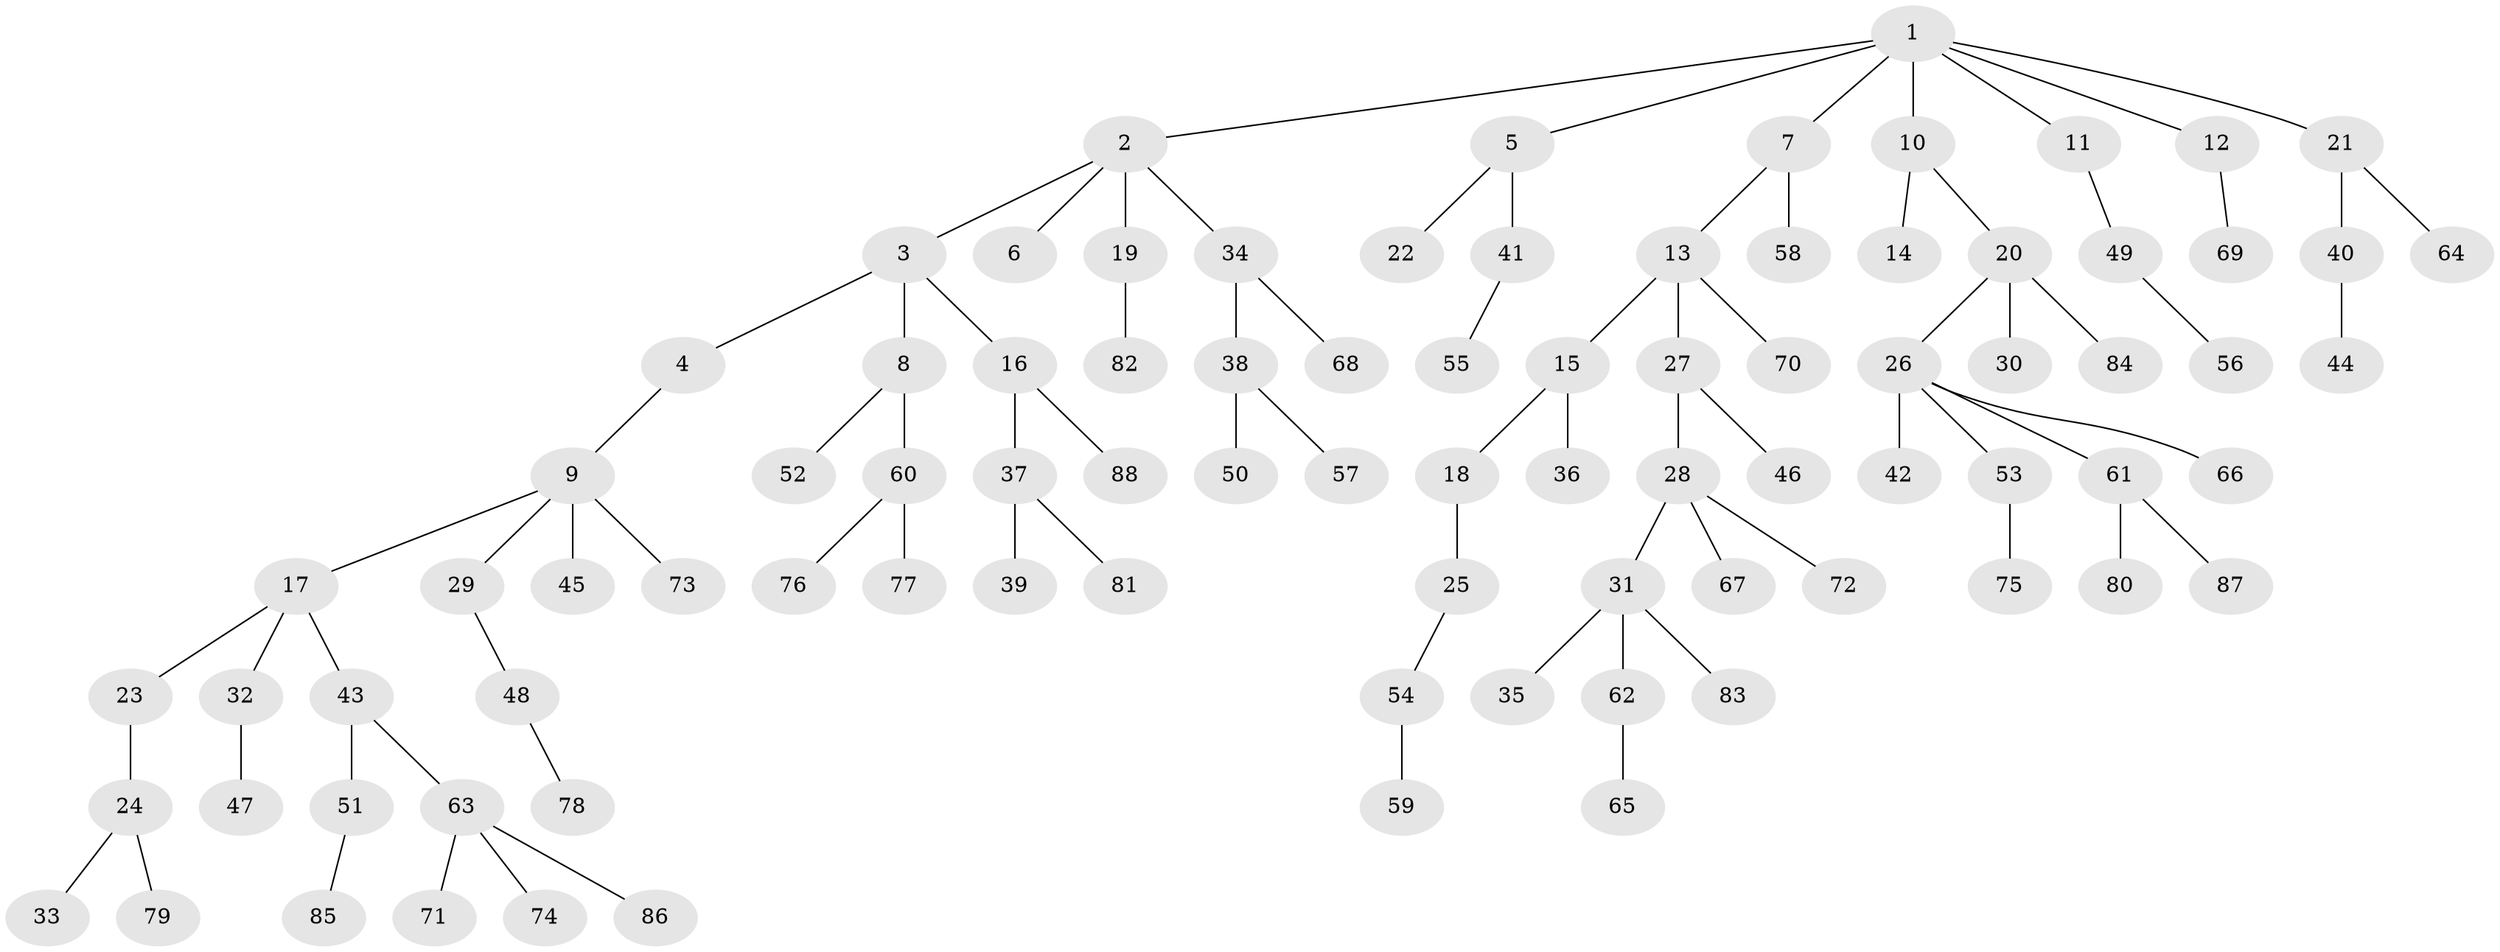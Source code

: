 // coarse degree distribution, {1: 0.8461538461538461, 4: 0.07692307692307693, 18: 0.038461538461538464, 2: 0.038461538461538464}
// Generated by graph-tools (version 1.1) at 2025/55/03/04/25 21:55:53]
// undirected, 88 vertices, 87 edges
graph export_dot {
graph [start="1"]
  node [color=gray90,style=filled];
  1;
  2;
  3;
  4;
  5;
  6;
  7;
  8;
  9;
  10;
  11;
  12;
  13;
  14;
  15;
  16;
  17;
  18;
  19;
  20;
  21;
  22;
  23;
  24;
  25;
  26;
  27;
  28;
  29;
  30;
  31;
  32;
  33;
  34;
  35;
  36;
  37;
  38;
  39;
  40;
  41;
  42;
  43;
  44;
  45;
  46;
  47;
  48;
  49;
  50;
  51;
  52;
  53;
  54;
  55;
  56;
  57;
  58;
  59;
  60;
  61;
  62;
  63;
  64;
  65;
  66;
  67;
  68;
  69;
  70;
  71;
  72;
  73;
  74;
  75;
  76;
  77;
  78;
  79;
  80;
  81;
  82;
  83;
  84;
  85;
  86;
  87;
  88;
  1 -- 2;
  1 -- 5;
  1 -- 7;
  1 -- 10;
  1 -- 11;
  1 -- 12;
  1 -- 21;
  2 -- 3;
  2 -- 6;
  2 -- 19;
  2 -- 34;
  3 -- 4;
  3 -- 8;
  3 -- 16;
  4 -- 9;
  5 -- 22;
  5 -- 41;
  7 -- 13;
  7 -- 58;
  8 -- 52;
  8 -- 60;
  9 -- 17;
  9 -- 29;
  9 -- 45;
  9 -- 73;
  10 -- 14;
  10 -- 20;
  11 -- 49;
  12 -- 69;
  13 -- 15;
  13 -- 27;
  13 -- 70;
  15 -- 18;
  15 -- 36;
  16 -- 37;
  16 -- 88;
  17 -- 23;
  17 -- 32;
  17 -- 43;
  18 -- 25;
  19 -- 82;
  20 -- 26;
  20 -- 30;
  20 -- 84;
  21 -- 40;
  21 -- 64;
  23 -- 24;
  24 -- 33;
  24 -- 79;
  25 -- 54;
  26 -- 42;
  26 -- 53;
  26 -- 61;
  26 -- 66;
  27 -- 28;
  27 -- 46;
  28 -- 31;
  28 -- 67;
  28 -- 72;
  29 -- 48;
  31 -- 35;
  31 -- 62;
  31 -- 83;
  32 -- 47;
  34 -- 38;
  34 -- 68;
  37 -- 39;
  37 -- 81;
  38 -- 50;
  38 -- 57;
  40 -- 44;
  41 -- 55;
  43 -- 51;
  43 -- 63;
  48 -- 78;
  49 -- 56;
  51 -- 85;
  53 -- 75;
  54 -- 59;
  60 -- 76;
  60 -- 77;
  61 -- 80;
  61 -- 87;
  62 -- 65;
  63 -- 71;
  63 -- 74;
  63 -- 86;
}
